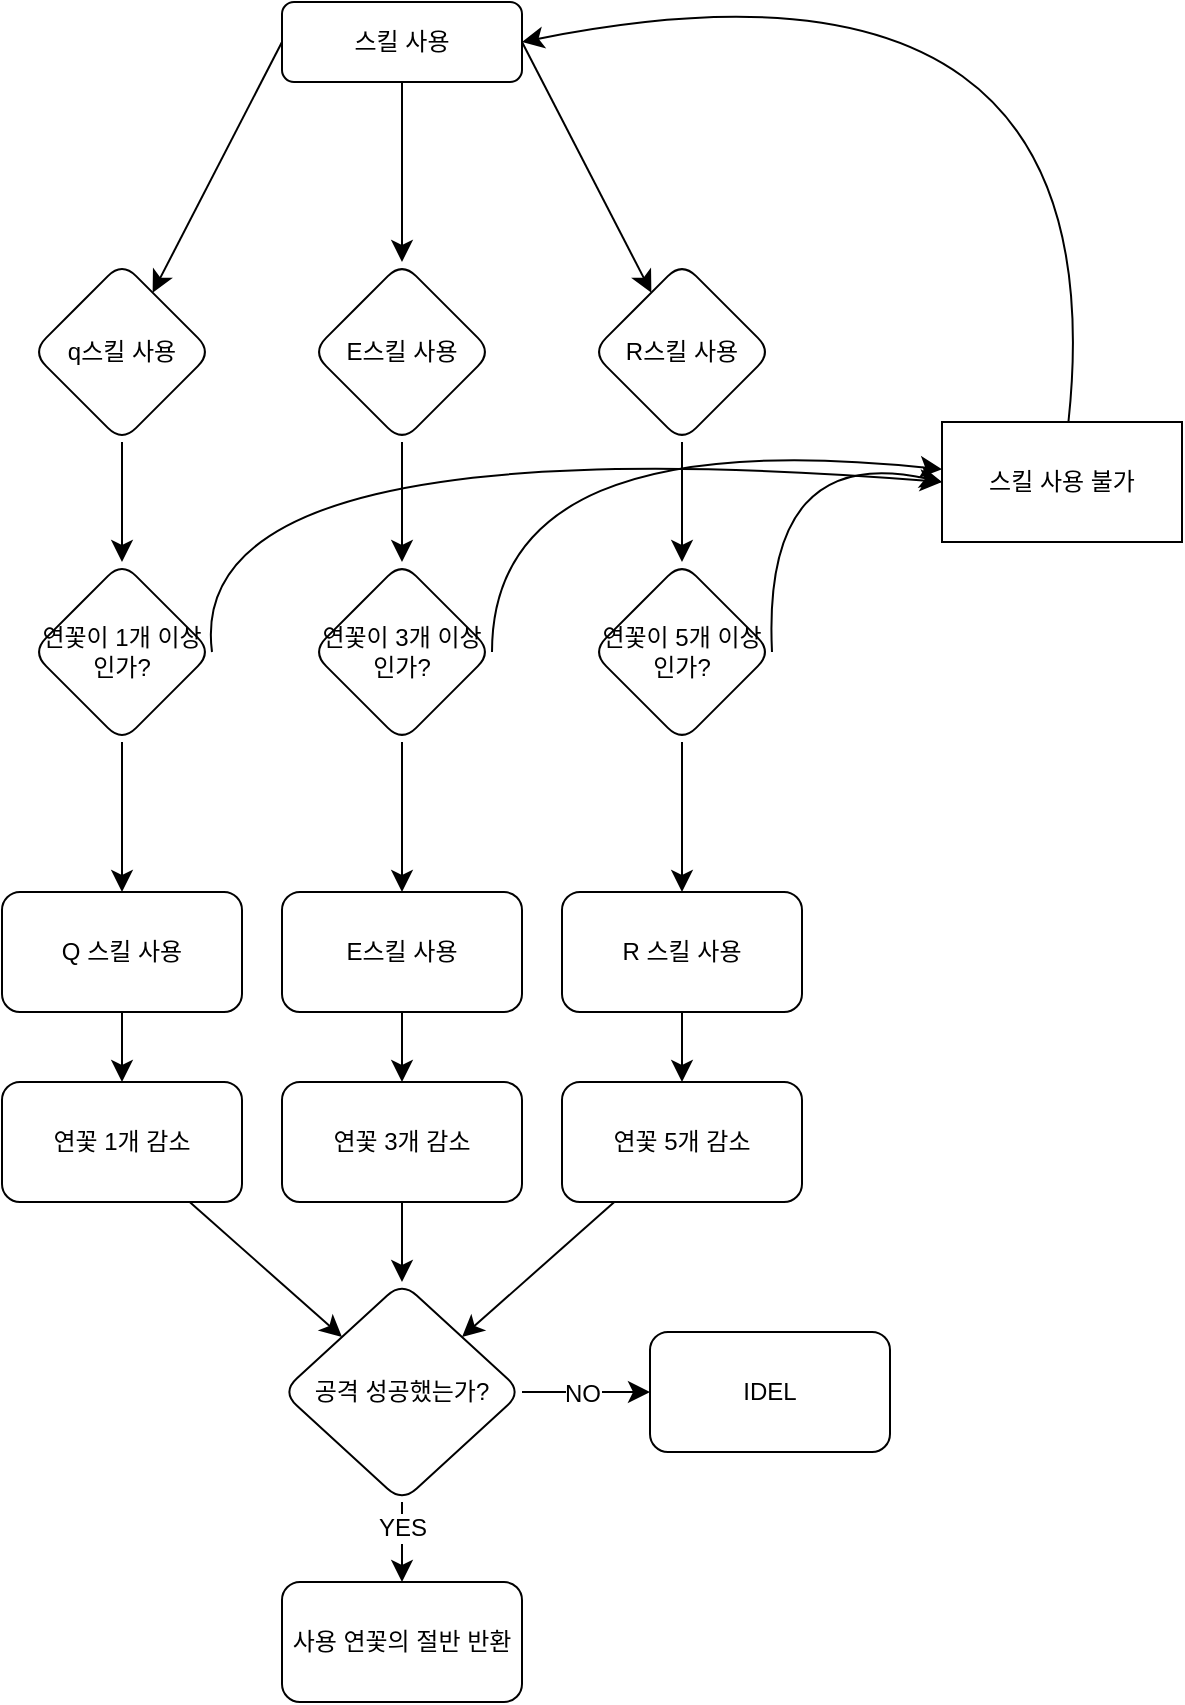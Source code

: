 <mxfile version="24.2.1" type="device">
  <diagram id="C5RBs43oDa-KdzZeNtuy" name="Page-1">
    <mxGraphModel dx="821" dy="958" grid="1" gridSize="10" guides="1" tooltips="1" connect="1" arrows="1" fold="1" page="1" pageScale="1" pageWidth="827" pageHeight="1169" math="0" shadow="0">
      <root>
        <mxCell id="WIyWlLk6GJQsqaUBKTNV-0" />
        <mxCell id="WIyWlLk6GJQsqaUBKTNV-1" parent="WIyWlLk6GJQsqaUBKTNV-0" />
        <mxCell id="p_60gzE-SebcAsP0rnAJ-11" value="" style="edgeStyle=none;curved=1;rounded=0;orthogonalLoop=1;jettySize=auto;html=1;fontSize=12;startSize=8;endSize=8;exitX=0;exitY=0.5;exitDx=0;exitDy=0;" edge="1" parent="WIyWlLk6GJQsqaUBKTNV-1" source="WIyWlLk6GJQsqaUBKTNV-3" target="p_60gzE-SebcAsP0rnAJ-10">
          <mxGeometry relative="1" as="geometry" />
        </mxCell>
        <mxCell id="WIyWlLk6GJQsqaUBKTNV-3" value="스킬 사용" style="rounded=1;whiteSpace=wrap;html=1;fontSize=12;glass=0;strokeWidth=1;shadow=0;" parent="WIyWlLk6GJQsqaUBKTNV-1" vertex="1">
          <mxGeometry x="170" y="80" width="120" height="40" as="geometry" />
        </mxCell>
        <mxCell id="p_60gzE-SebcAsP0rnAJ-17" value="" style="edgeStyle=none;curved=1;rounded=0;orthogonalLoop=1;jettySize=auto;html=1;fontSize=12;startSize=8;endSize=8;" edge="1" parent="WIyWlLk6GJQsqaUBKTNV-1" source="p_60gzE-SebcAsP0rnAJ-10" target="p_60gzE-SebcAsP0rnAJ-16">
          <mxGeometry relative="1" as="geometry" />
        </mxCell>
        <mxCell id="p_60gzE-SebcAsP0rnAJ-10" value="q스킬 사용" style="rhombus;whiteSpace=wrap;html=1;rounded=1;glass=0;strokeWidth=1;shadow=0;" vertex="1" parent="WIyWlLk6GJQsqaUBKTNV-1">
          <mxGeometry x="45" y="210" width="90" height="90" as="geometry" />
        </mxCell>
        <mxCell id="p_60gzE-SebcAsP0rnAJ-19" value="" style="edgeStyle=none;curved=1;rounded=0;orthogonalLoop=1;jettySize=auto;html=1;fontSize=12;startSize=8;endSize=8;" edge="1" parent="WIyWlLk6GJQsqaUBKTNV-1" source="p_60gzE-SebcAsP0rnAJ-16" target="p_60gzE-SebcAsP0rnAJ-18">
          <mxGeometry relative="1" as="geometry" />
        </mxCell>
        <mxCell id="p_60gzE-SebcAsP0rnAJ-39" style="edgeStyle=none;curved=1;rounded=0;orthogonalLoop=1;jettySize=auto;html=1;exitX=1;exitY=0.5;exitDx=0;exitDy=0;fontSize=12;startSize=8;endSize=8;entryX=0;entryY=0.5;entryDx=0;entryDy=0;" edge="1" parent="WIyWlLk6GJQsqaUBKTNV-1" source="p_60gzE-SebcAsP0rnAJ-16" target="p_60gzE-SebcAsP0rnAJ-43">
          <mxGeometry relative="1" as="geometry">
            <mxPoint x="490" y="320" as="targetPoint" />
            <Array as="points">
              <mxPoint x="120" y="290" />
            </Array>
          </mxGeometry>
        </mxCell>
        <mxCell id="p_60gzE-SebcAsP0rnAJ-16" value="연꽃이 1개 이상인가?" style="rhombus;whiteSpace=wrap;html=1;rounded=1;glass=0;strokeWidth=1;shadow=0;" vertex="1" parent="WIyWlLk6GJQsqaUBKTNV-1">
          <mxGeometry x="45" y="360" width="90" height="90" as="geometry" />
        </mxCell>
        <mxCell id="p_60gzE-SebcAsP0rnAJ-21" value="" style="edgeStyle=none;curved=1;rounded=0;orthogonalLoop=1;jettySize=auto;html=1;fontSize=12;startSize=8;endSize=8;" edge="1" parent="WIyWlLk6GJQsqaUBKTNV-1" source="p_60gzE-SebcAsP0rnAJ-18" target="p_60gzE-SebcAsP0rnAJ-20">
          <mxGeometry relative="1" as="geometry" />
        </mxCell>
        <mxCell id="p_60gzE-SebcAsP0rnAJ-18" value="Q 스킬 사용" style="rounded=1;whiteSpace=wrap;html=1;glass=0;strokeWidth=1;shadow=0;" vertex="1" parent="WIyWlLk6GJQsqaUBKTNV-1">
          <mxGeometry x="30" y="525" width="120" height="60" as="geometry" />
        </mxCell>
        <mxCell id="p_60gzE-SebcAsP0rnAJ-46" value="" style="edgeStyle=none;curved=1;rounded=0;orthogonalLoop=1;jettySize=auto;html=1;fontSize=12;startSize=8;endSize=8;entryX=0;entryY=0;entryDx=0;entryDy=0;" edge="1" parent="WIyWlLk6GJQsqaUBKTNV-1" source="p_60gzE-SebcAsP0rnAJ-20" target="p_60gzE-SebcAsP0rnAJ-49">
          <mxGeometry relative="1" as="geometry">
            <mxPoint x="188.0" y="720" as="targetPoint" />
          </mxGeometry>
        </mxCell>
        <mxCell id="p_60gzE-SebcAsP0rnAJ-20" value="연꽃 1개 감소" style="rounded=1;whiteSpace=wrap;html=1;glass=0;strokeWidth=1;shadow=0;" vertex="1" parent="WIyWlLk6GJQsqaUBKTNV-1">
          <mxGeometry x="30" y="620" width="120" height="60" as="geometry" />
        </mxCell>
        <mxCell id="p_60gzE-SebcAsP0rnAJ-22" value="" style="edgeStyle=none;curved=1;rounded=0;orthogonalLoop=1;jettySize=auto;html=1;fontSize=12;startSize=8;endSize=8;exitX=0.5;exitY=1;exitDx=0;exitDy=0;" edge="1" parent="WIyWlLk6GJQsqaUBKTNV-1" target="p_60gzE-SebcAsP0rnAJ-24" source="WIyWlLk6GJQsqaUBKTNV-3">
          <mxGeometry relative="1" as="geometry">
            <mxPoint x="320" y="100" as="sourcePoint" />
          </mxGeometry>
        </mxCell>
        <mxCell id="p_60gzE-SebcAsP0rnAJ-23" value="" style="edgeStyle=none;curved=1;rounded=0;orthogonalLoop=1;jettySize=auto;html=1;fontSize=12;startSize=8;endSize=8;" edge="1" parent="WIyWlLk6GJQsqaUBKTNV-1" source="p_60gzE-SebcAsP0rnAJ-24" target="p_60gzE-SebcAsP0rnAJ-26">
          <mxGeometry relative="1" as="geometry" />
        </mxCell>
        <mxCell id="p_60gzE-SebcAsP0rnAJ-24" value="E스킬 사용" style="rhombus;whiteSpace=wrap;html=1;rounded=1;glass=0;strokeWidth=1;shadow=0;" vertex="1" parent="WIyWlLk6GJQsqaUBKTNV-1">
          <mxGeometry x="185" y="210" width="90" height="90" as="geometry" />
        </mxCell>
        <mxCell id="p_60gzE-SebcAsP0rnAJ-25" value="" style="edgeStyle=none;curved=1;rounded=0;orthogonalLoop=1;jettySize=auto;html=1;fontSize=12;startSize=8;endSize=8;" edge="1" parent="WIyWlLk6GJQsqaUBKTNV-1" source="p_60gzE-SebcAsP0rnAJ-26" target="p_60gzE-SebcAsP0rnAJ-28">
          <mxGeometry relative="1" as="geometry" />
        </mxCell>
        <mxCell id="p_60gzE-SebcAsP0rnAJ-40" style="edgeStyle=none;curved=1;rounded=0;orthogonalLoop=1;jettySize=auto;html=1;exitX=1;exitY=0.5;exitDx=0;exitDy=0;fontSize=12;startSize=8;endSize=8;" edge="1" parent="WIyWlLk6GJQsqaUBKTNV-1" source="p_60gzE-SebcAsP0rnAJ-26" target="p_60gzE-SebcAsP0rnAJ-43">
          <mxGeometry relative="1" as="geometry">
            <mxPoint x="490" y="320" as="targetPoint" />
            <Array as="points">
              <mxPoint x="275" y="290" />
            </Array>
          </mxGeometry>
        </mxCell>
        <mxCell id="p_60gzE-SebcAsP0rnAJ-26" value="연꽃이 3개 이상인가?" style="rhombus;whiteSpace=wrap;html=1;rounded=1;glass=0;strokeWidth=1;shadow=0;" vertex="1" parent="WIyWlLk6GJQsqaUBKTNV-1">
          <mxGeometry x="185" y="360" width="90" height="90" as="geometry" />
        </mxCell>
        <mxCell id="p_60gzE-SebcAsP0rnAJ-27" value="" style="edgeStyle=none;curved=1;rounded=0;orthogonalLoop=1;jettySize=auto;html=1;fontSize=12;startSize=8;endSize=8;" edge="1" parent="WIyWlLk6GJQsqaUBKTNV-1" source="p_60gzE-SebcAsP0rnAJ-28" target="p_60gzE-SebcAsP0rnAJ-29">
          <mxGeometry relative="1" as="geometry" />
        </mxCell>
        <mxCell id="p_60gzE-SebcAsP0rnAJ-28" value="E스킬 사용" style="rounded=1;whiteSpace=wrap;html=1;glass=0;strokeWidth=1;shadow=0;" vertex="1" parent="WIyWlLk6GJQsqaUBKTNV-1">
          <mxGeometry x="170" y="525" width="120" height="60" as="geometry" />
        </mxCell>
        <mxCell id="p_60gzE-SebcAsP0rnAJ-50" value="" style="edgeStyle=none;curved=1;rounded=0;orthogonalLoop=1;jettySize=auto;html=1;fontSize=12;startSize=8;endSize=8;" edge="1" parent="WIyWlLk6GJQsqaUBKTNV-1" source="p_60gzE-SebcAsP0rnAJ-29" target="p_60gzE-SebcAsP0rnAJ-49">
          <mxGeometry relative="1" as="geometry" />
        </mxCell>
        <mxCell id="p_60gzE-SebcAsP0rnAJ-29" value="연꽃 3개 감소" style="rounded=1;whiteSpace=wrap;html=1;glass=0;strokeWidth=1;shadow=0;" vertex="1" parent="WIyWlLk6GJQsqaUBKTNV-1">
          <mxGeometry x="170" y="620" width="120" height="60" as="geometry" />
        </mxCell>
        <mxCell id="p_60gzE-SebcAsP0rnAJ-30" value="" style="edgeStyle=none;curved=1;rounded=0;orthogonalLoop=1;jettySize=auto;html=1;fontSize=12;startSize=8;endSize=8;exitX=1;exitY=0.5;exitDx=0;exitDy=0;" edge="1" parent="WIyWlLk6GJQsqaUBKTNV-1" target="p_60gzE-SebcAsP0rnAJ-32" source="WIyWlLk6GJQsqaUBKTNV-3">
          <mxGeometry relative="1" as="geometry">
            <mxPoint x="290" y="100" as="sourcePoint" />
          </mxGeometry>
        </mxCell>
        <mxCell id="p_60gzE-SebcAsP0rnAJ-31" value="" style="edgeStyle=none;curved=1;rounded=0;orthogonalLoop=1;jettySize=auto;html=1;fontSize=12;startSize=8;endSize=8;" edge="1" parent="WIyWlLk6GJQsqaUBKTNV-1" source="p_60gzE-SebcAsP0rnAJ-32" target="p_60gzE-SebcAsP0rnAJ-34">
          <mxGeometry relative="1" as="geometry" />
        </mxCell>
        <mxCell id="p_60gzE-SebcAsP0rnAJ-32" value="R스킬 사용" style="rhombus;whiteSpace=wrap;html=1;rounded=1;glass=0;strokeWidth=1;shadow=0;" vertex="1" parent="WIyWlLk6GJQsqaUBKTNV-1">
          <mxGeometry x="325" y="210" width="90" height="90" as="geometry" />
        </mxCell>
        <mxCell id="p_60gzE-SebcAsP0rnAJ-33" value="" style="edgeStyle=none;curved=1;rounded=0;orthogonalLoop=1;jettySize=auto;html=1;fontSize=12;startSize=8;endSize=8;" edge="1" parent="WIyWlLk6GJQsqaUBKTNV-1" source="p_60gzE-SebcAsP0rnAJ-34" target="p_60gzE-SebcAsP0rnAJ-36">
          <mxGeometry relative="1" as="geometry" />
        </mxCell>
        <mxCell id="p_60gzE-SebcAsP0rnAJ-41" style="edgeStyle=none;curved=1;rounded=0;orthogonalLoop=1;jettySize=auto;html=1;exitX=1;exitY=0.5;exitDx=0;exitDy=0;fontSize=12;startSize=8;endSize=8;entryX=0;entryY=0.5;entryDx=0;entryDy=0;" edge="1" parent="WIyWlLk6GJQsqaUBKTNV-1" source="p_60gzE-SebcAsP0rnAJ-34" target="p_60gzE-SebcAsP0rnAJ-43">
          <mxGeometry relative="1" as="geometry">
            <mxPoint x="480" y="320" as="targetPoint" />
            <Array as="points">
              <mxPoint x="410" y="300" />
            </Array>
          </mxGeometry>
        </mxCell>
        <mxCell id="p_60gzE-SebcAsP0rnAJ-34" value="연꽃이 5개 이상인가?" style="rhombus;whiteSpace=wrap;html=1;rounded=1;glass=0;strokeWidth=1;shadow=0;" vertex="1" parent="WIyWlLk6GJQsqaUBKTNV-1">
          <mxGeometry x="325" y="360" width="90" height="90" as="geometry" />
        </mxCell>
        <mxCell id="p_60gzE-SebcAsP0rnAJ-35" value="" style="edgeStyle=none;curved=1;rounded=0;orthogonalLoop=1;jettySize=auto;html=1;fontSize=12;startSize=8;endSize=8;" edge="1" parent="WIyWlLk6GJQsqaUBKTNV-1" source="p_60gzE-SebcAsP0rnAJ-36" target="p_60gzE-SebcAsP0rnAJ-37">
          <mxGeometry relative="1" as="geometry" />
        </mxCell>
        <mxCell id="p_60gzE-SebcAsP0rnAJ-36" value="R 스킬 사용" style="rounded=1;whiteSpace=wrap;html=1;glass=0;strokeWidth=1;shadow=0;" vertex="1" parent="WIyWlLk6GJQsqaUBKTNV-1">
          <mxGeometry x="310" y="525" width="120" height="60" as="geometry" />
        </mxCell>
        <mxCell id="p_60gzE-SebcAsP0rnAJ-48" value="" style="edgeStyle=none;curved=1;rounded=0;orthogonalLoop=1;jettySize=auto;html=1;fontSize=12;startSize=8;endSize=8;entryX=1;entryY=0;entryDx=0;entryDy=0;" edge="1" parent="WIyWlLk6GJQsqaUBKTNV-1" source="p_60gzE-SebcAsP0rnAJ-37" target="p_60gzE-SebcAsP0rnAJ-49">
          <mxGeometry relative="1" as="geometry">
            <mxPoint x="272" y="720" as="targetPoint" />
          </mxGeometry>
        </mxCell>
        <mxCell id="p_60gzE-SebcAsP0rnAJ-37" value="연꽃 5개 감소" style="rounded=1;whiteSpace=wrap;html=1;glass=0;strokeWidth=1;shadow=0;" vertex="1" parent="WIyWlLk6GJQsqaUBKTNV-1">
          <mxGeometry x="310" y="620" width="120" height="60" as="geometry" />
        </mxCell>
        <mxCell id="p_60gzE-SebcAsP0rnAJ-44" value="" style="edgeStyle=none;curved=1;rounded=0;orthogonalLoop=1;jettySize=auto;html=1;fontSize=12;startSize=8;endSize=8;entryX=1;entryY=0.5;entryDx=0;entryDy=0;" edge="1" parent="WIyWlLk6GJQsqaUBKTNV-1" source="p_60gzE-SebcAsP0rnAJ-43" target="WIyWlLk6GJQsqaUBKTNV-3">
          <mxGeometry relative="1" as="geometry">
            <Array as="points">
              <mxPoint x="590" y="40" />
            </Array>
          </mxGeometry>
        </mxCell>
        <mxCell id="p_60gzE-SebcAsP0rnAJ-43" value="스킬 사용 불가" style="rounded=0;whiteSpace=wrap;html=1;" vertex="1" parent="WIyWlLk6GJQsqaUBKTNV-1">
          <mxGeometry x="500" y="290" width="120" height="60" as="geometry" />
        </mxCell>
        <mxCell id="p_60gzE-SebcAsP0rnAJ-52" value="" style="edgeStyle=none;curved=1;rounded=0;orthogonalLoop=1;jettySize=auto;html=1;fontSize=12;startSize=8;endSize=8;" edge="1" parent="WIyWlLk6GJQsqaUBKTNV-1" source="p_60gzE-SebcAsP0rnAJ-49" target="p_60gzE-SebcAsP0rnAJ-51">
          <mxGeometry relative="1" as="geometry" />
        </mxCell>
        <mxCell id="p_60gzE-SebcAsP0rnAJ-53" value="NO" style="edgeLabel;html=1;align=center;verticalAlign=middle;resizable=0;points=[];fontSize=12;" vertex="1" connectable="0" parent="p_60gzE-SebcAsP0rnAJ-52">
          <mxGeometry x="-0.057" y="-1" relative="1" as="geometry">
            <mxPoint as="offset" />
          </mxGeometry>
        </mxCell>
        <mxCell id="p_60gzE-SebcAsP0rnAJ-55" value="" style="edgeStyle=none;curved=1;rounded=0;orthogonalLoop=1;jettySize=auto;html=1;fontSize=12;startSize=8;endSize=8;" edge="1" parent="WIyWlLk6GJQsqaUBKTNV-1" source="p_60gzE-SebcAsP0rnAJ-49" target="p_60gzE-SebcAsP0rnAJ-54">
          <mxGeometry relative="1" as="geometry" />
        </mxCell>
        <mxCell id="p_60gzE-SebcAsP0rnAJ-56" value="YES" style="edgeLabel;html=1;align=center;verticalAlign=middle;resizable=0;points=[];fontSize=12;" vertex="1" connectable="0" parent="p_60gzE-SebcAsP0rnAJ-55">
          <mxGeometry x="-0.365" relative="1" as="geometry">
            <mxPoint as="offset" />
          </mxGeometry>
        </mxCell>
        <mxCell id="p_60gzE-SebcAsP0rnAJ-49" value="공격 성공했는가?" style="rhombus;whiteSpace=wrap;html=1;rounded=1;glass=0;strokeWidth=1;shadow=0;" vertex="1" parent="WIyWlLk6GJQsqaUBKTNV-1">
          <mxGeometry x="170" y="720" width="120" height="110" as="geometry" />
        </mxCell>
        <mxCell id="p_60gzE-SebcAsP0rnAJ-51" value="IDEL" style="whiteSpace=wrap;html=1;rounded=1;glass=0;strokeWidth=1;shadow=0;" vertex="1" parent="WIyWlLk6GJQsqaUBKTNV-1">
          <mxGeometry x="354" y="745" width="120" height="60" as="geometry" />
        </mxCell>
        <mxCell id="p_60gzE-SebcAsP0rnAJ-54" value="사용 연꽃의 절반 반환" style="whiteSpace=wrap;html=1;rounded=1;glass=0;strokeWidth=1;shadow=0;" vertex="1" parent="WIyWlLk6GJQsqaUBKTNV-1">
          <mxGeometry x="170" y="870" width="120" height="60" as="geometry" />
        </mxCell>
      </root>
    </mxGraphModel>
  </diagram>
</mxfile>
